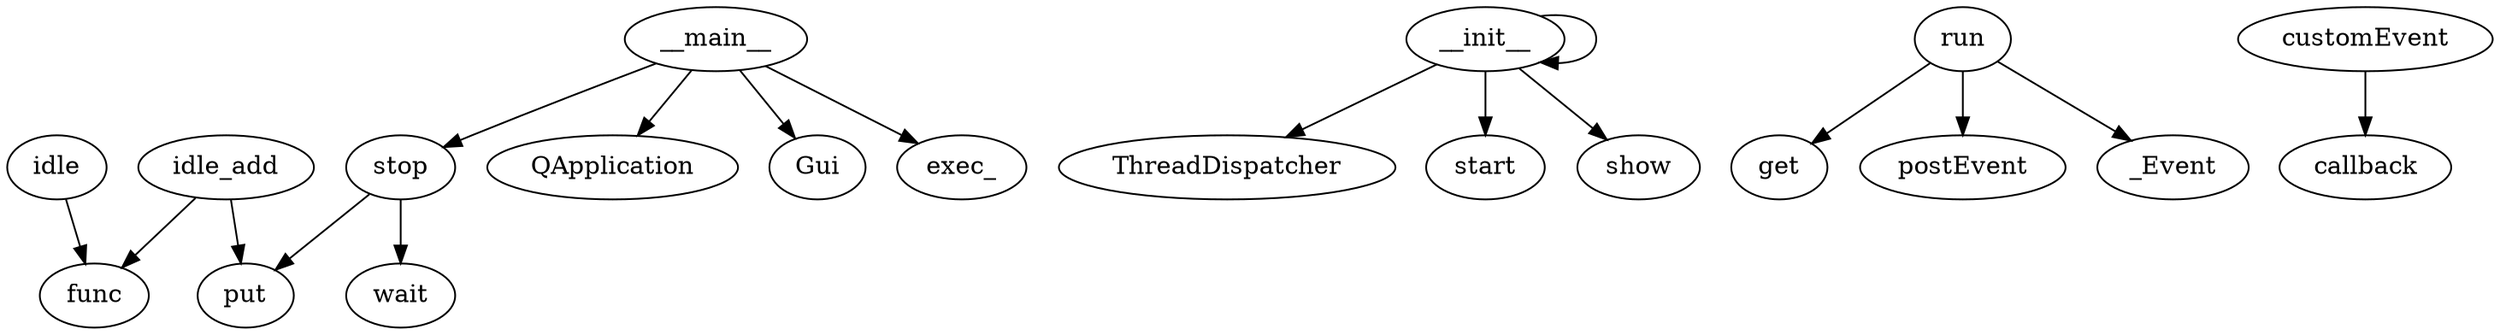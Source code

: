 digraph  {
idle;
func;
idle_add;
put;
__init__;
run;
get;
postEvent;
_Event;
stop;
wait;
ThreadDispatcher;
start;
show;
customEvent;
callback;
__main__;
QApplication;
Gui;
exec_;
idle -> func;
idle_add -> func;
idle_add -> put;
__init__ -> __init__;
__init__ -> ThreadDispatcher;
__init__ -> start;
__init__ -> show;
run -> get;
run -> postEvent;
run -> _Event;
stop -> put;
stop -> wait;
customEvent -> callback;
__main__ -> QApplication;
__main__ -> Gui;
__main__ -> exec_;
__main__ -> stop;
}
